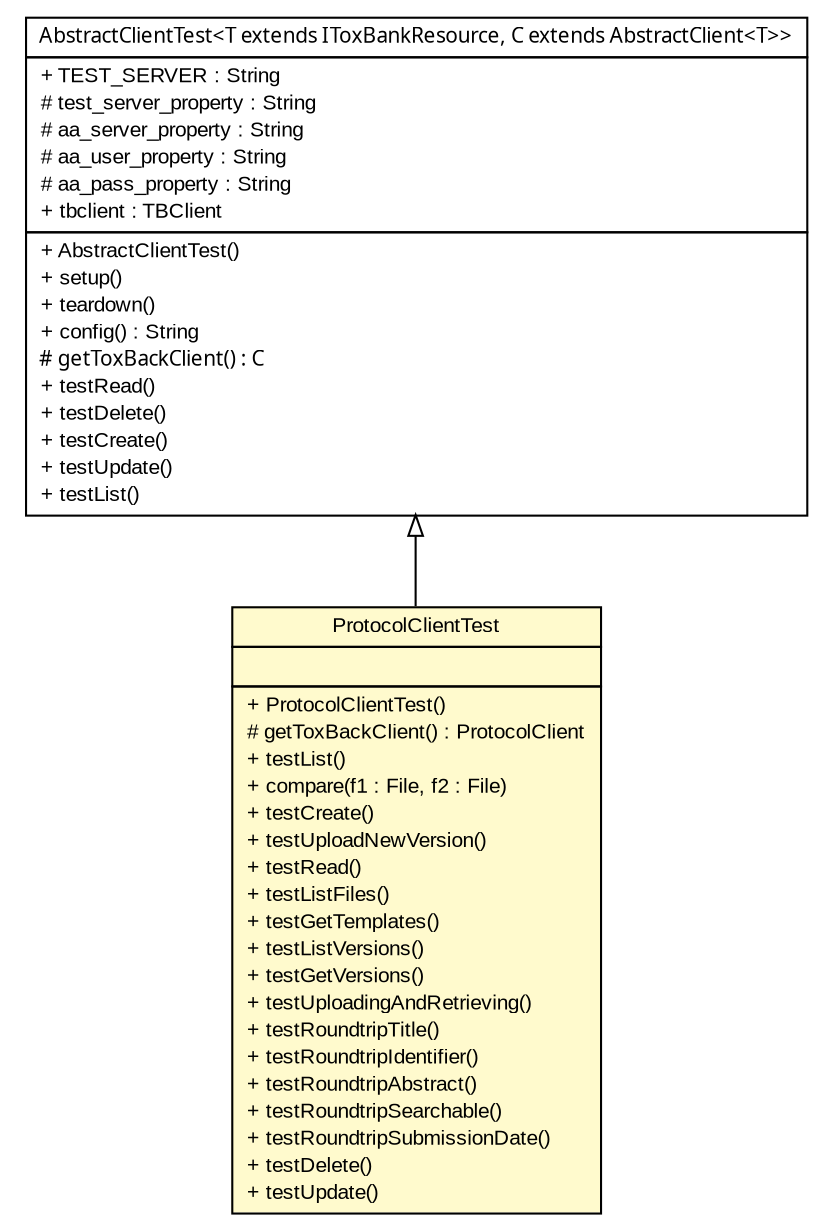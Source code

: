 #!/usr/local/bin/dot
#
# Class diagram 
# Generated by UmlGraph version 4.6 (http://www.spinellis.gr/sw/umlgraph)
#

digraph G {
	edge [fontname="arial",fontsize=10,labelfontname="arial",labelfontsize=10];
	node [fontname="arial",fontsize=10,shape=plaintext];
	// net.toxbank.client.resource.ProtocolClientTest
	c58 [label=<<table border="0" cellborder="1" cellspacing="0" cellpadding="2" port="p" bgcolor="lemonChiffon" href="./ProtocolClientTest.html">
		<tr><td><table border="0" cellspacing="0" cellpadding="1">
			<tr><td> ProtocolClientTest </td></tr>
		</table></td></tr>
		<tr><td><table border="0" cellspacing="0" cellpadding="1">
			<tr><td align="left">  </td></tr>
		</table></td></tr>
		<tr><td><table border="0" cellspacing="0" cellpadding="1">
			<tr><td align="left"> + ProtocolClientTest() </td></tr>
			<tr><td align="left"> # getToxBackClient() : ProtocolClient </td></tr>
			<tr><td align="left"> + testList() </td></tr>
			<tr><td align="left"> + compare(f1 : File, f2 : File) </td></tr>
			<tr><td align="left"> + testCreate() </td></tr>
			<tr><td align="left"> + testUploadNewVersion() </td></tr>
			<tr><td align="left"> + testRead() </td></tr>
			<tr><td align="left"> + testListFiles() </td></tr>
			<tr><td align="left"> + testGetTemplates() </td></tr>
			<tr><td align="left"> + testListVersions() </td></tr>
			<tr><td align="left"> + testGetVersions() </td></tr>
			<tr><td align="left"> + testUploadingAndRetrieving() </td></tr>
			<tr><td align="left"> + testRoundtripTitle() </td></tr>
			<tr><td align="left"> + testRoundtripIdentifier() </td></tr>
			<tr><td align="left"> + testRoundtripAbstract() </td></tr>
			<tr><td align="left"> + testRoundtripSearchable() </td></tr>
			<tr><td align="left"> + testRoundtripSubmissionDate() </td></tr>
			<tr><td align="left"> + testDelete() </td></tr>
			<tr><td align="left"> + testUpdate() </td></tr>
		</table></td></tr>
		</table>>, fontname="arial", fontcolor="black", fontsize=10.0];
	// net.toxbank.client.resource.AbstractClientTest<T extends net.toxbank.client.resource.IToxBankResource, C extends net.toxbank.client.resource.AbstractClient<T>>
	c65 [label=<<table border="0" cellborder="1" cellspacing="0" cellpadding="2" port="p" href="./AbstractClientTest.html">
		<tr><td><table border="0" cellspacing="0" cellpadding="1">
			<tr><td><font face="ariali"> AbstractClientTest&lt;T extends IToxBankResource, C extends AbstractClient&lt;T&gt;&gt; </font></td></tr>
		</table></td></tr>
		<tr><td><table border="0" cellspacing="0" cellpadding="1">
			<tr><td align="left"> + TEST_SERVER : String </td></tr>
			<tr><td align="left"> # test_server_property : String </td></tr>
			<tr><td align="left"> # aa_server_property : String </td></tr>
			<tr><td align="left"> # aa_user_property : String </td></tr>
			<tr><td align="left"> # aa_pass_property : String </td></tr>
			<tr><td align="left"> + tbclient : TBClient </td></tr>
		</table></td></tr>
		<tr><td><table border="0" cellspacing="0" cellpadding="1">
			<tr><td align="left"> + AbstractClientTest() </td></tr>
			<tr><td align="left"> + setup() </td></tr>
			<tr><td align="left"> + teardown() </td></tr>
			<tr><td align="left"> + config() : String </td></tr>
			<tr><td align="left"><font face="ariali" point-size="10.0"> # getToxBackClient() : C </font></td></tr>
			<tr><td align="left"> + testRead() </td></tr>
			<tr><td align="left"> + testDelete() </td></tr>
			<tr><td align="left"> + testCreate() </td></tr>
			<tr><td align="left"> + testUpdate() </td></tr>
			<tr><td align="left"> + testList() </td></tr>
		</table></td></tr>
		</table>>, fontname="arial", fontcolor="black", fontsize=10.0];
	//net.toxbank.client.resource.ProtocolClientTest extends net.toxbank.client.resource.AbstractClientTest<net.toxbank.client.resource.Protocol, net.toxbank.client.resource.ProtocolClient>
	c65:p -> c58:p [dir=back,arrowtail=empty];
}

